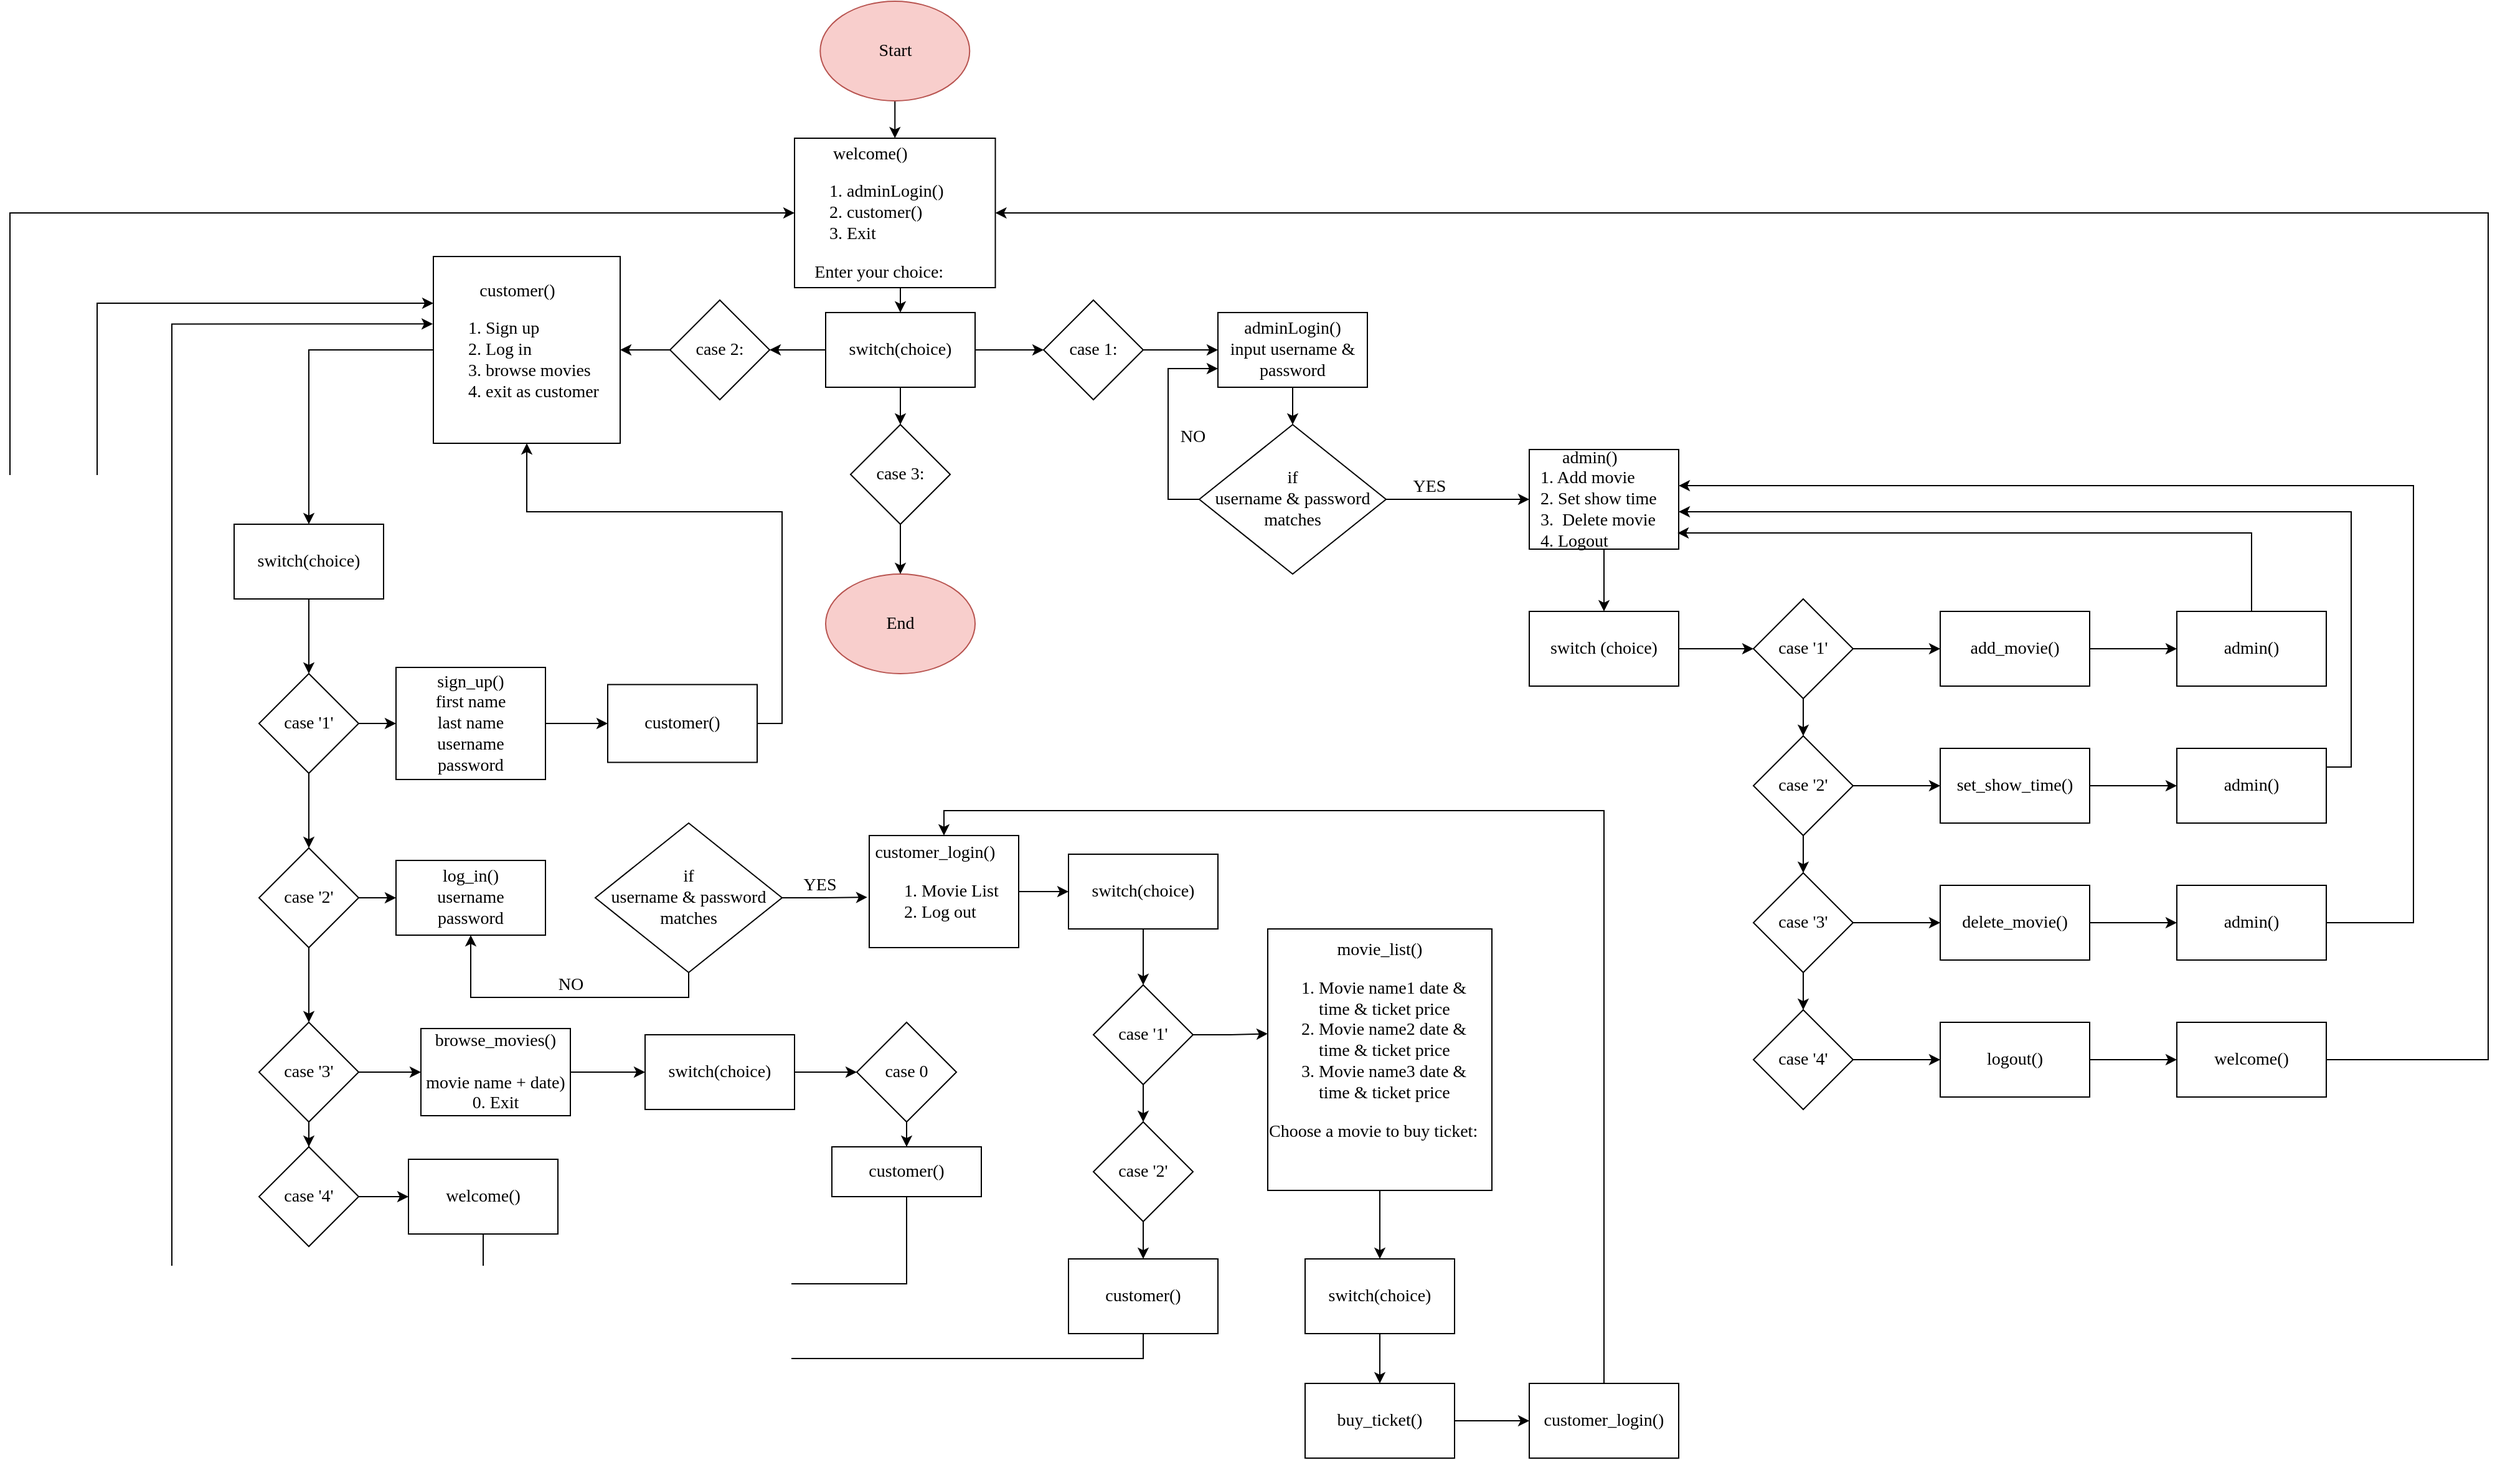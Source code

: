 <mxfile version="14.4.8" type="device"><diagram id="fLs3FlIj-cwzMcBNHuH7" name="Page-1"><mxGraphModel dx="3477" dy="1700" grid="1" gridSize="10" guides="1" tooltips="1" connect="1" arrows="1" fold="1" page="0" pageScale="1" pageWidth="827" pageHeight="1169" math="0" shadow="0"><root><mxCell id="0"/><mxCell id="1" parent="0"/><mxCell id="zRahjrd7W2Aw0C9YoVRU-10" style="edgeStyle=orthogonalEdgeStyle;rounded=0;orthogonalLoop=1;jettySize=auto;html=1;exitX=0.5;exitY=1;exitDx=0;exitDy=0;entryX=0.5;entryY=0;entryDx=0;entryDy=0;fontFamily=Times New Roman;fontSize=14;" edge="1" parent="1" source="jGe-9fr5BuF00uKWHnHq-4" target="zRahjrd7W2Aw0C9YoVRU-1"><mxGeometry relative="1" as="geometry"/></mxCell><mxCell id="jGe-9fr5BuF00uKWHnHq-4" value="Start" style="ellipse;whiteSpace=wrap;html=1;fillColor=#f8cecc;strokeColor=#b85450;fontFamily=Times New Roman;fontSize=14;" parent="1" vertex="1"><mxGeometry x="-649.37" y="-580" width="120" height="80" as="geometry"/></mxCell><mxCell id="zRahjrd7W2Aw0C9YoVRU-13" style="edgeStyle=orthogonalEdgeStyle;rounded=0;orthogonalLoop=1;jettySize=auto;html=1;exitX=0.5;exitY=1;exitDx=0;exitDy=0;entryX=0.5;entryY=0;entryDx=0;entryDy=0;fontFamily=Times New Roman;fontSize=14;" edge="1" parent="1" source="jGe-9fr5BuF00uKWHnHq-10" target="jGe-9fr5BuF00uKWHnHq-18"><mxGeometry relative="1" as="geometry"/></mxCell><mxCell id="jGe-9fr5BuF00uKWHnHq-10" value="&lt;font style=&quot;font-size: 14px&quot;&gt;adminLogin()&lt;br&gt;input username &amp;amp; password&lt;br&gt;&lt;/font&gt;" style="whiteSpace=wrap;html=1;fontFamily=Times New Roman;fontSize=14;" parent="1" vertex="1"><mxGeometry x="-330" y="-330" width="120" height="60" as="geometry"/></mxCell><mxCell id="zRahjrd7W2Aw0C9YoVRU-37" style="edgeStyle=orthogonalEdgeStyle;rounded=0;orthogonalLoop=1;jettySize=auto;html=1;exitX=0;exitY=0.5;exitDx=0;exitDy=0;entryX=0.5;entryY=0;entryDx=0;entryDy=0;fontFamily=Times New Roman;fontSize=14;" edge="1" parent="1" source="jGe-9fr5BuF00uKWHnHq-12" target="jGe-9fr5BuF00uKWHnHq-54"><mxGeometry relative="1" as="geometry"/></mxCell><mxCell id="jGe-9fr5BuF00uKWHnHq-12" value="&lt;div style=&quot;text-align: center&quot;&gt;&lt;span&gt;customer()&lt;/span&gt;&lt;/div&gt;&lt;div&gt;&lt;ol&gt;&lt;li&gt;&lt;span&gt;Sign up&lt;/span&gt;&lt;/li&gt;&lt;li&gt;&lt;span&gt;Log in&lt;/span&gt;&lt;/li&gt;&lt;li&gt;&lt;span&gt;browse movies&lt;/span&gt;&lt;/li&gt;&lt;li&gt;&lt;span&gt;exit as customer&lt;/span&gt;&lt;/li&gt;&lt;/ol&gt;&lt;/div&gt;" style="whiteSpace=wrap;html=1;fontFamily=Times New Roman;fontSize=14;align=left;" parent="1" vertex="1"><mxGeometry x="-960" y="-375" width="150" height="150" as="geometry"/></mxCell><mxCell id="jGe-9fr5BuF00uKWHnHq-21" value="" style="edgeStyle=orthogonalEdgeStyle;rounded=0;orthogonalLoop=1;jettySize=auto;html=1;fontFamily=Times New Roman;fontSize=14;" parent="1" source="jGe-9fr5BuF00uKWHnHq-18" target="jGe-9fr5BuF00uKWHnHq-20" edge="1"><mxGeometry relative="1" as="geometry"/></mxCell><mxCell id="zRahjrd7W2Aw0C9YoVRU-19" style="edgeStyle=orthogonalEdgeStyle;rounded=0;orthogonalLoop=1;jettySize=auto;html=1;exitX=0;exitY=0.5;exitDx=0;exitDy=0;entryX=0;entryY=0.75;entryDx=0;entryDy=0;fontFamily=Times New Roman;fontSize=14;" edge="1" parent="1" source="jGe-9fr5BuF00uKWHnHq-18" target="jGe-9fr5BuF00uKWHnHq-10"><mxGeometry relative="1" as="geometry"><Array as="points"><mxPoint x="-370" y="-180"/><mxPoint x="-370" y="-285"/></Array></mxGeometry></mxCell><mxCell id="jGe-9fr5BuF00uKWHnHq-18" value="if&lt;br style=&quot;font-size: 14px&quot;&gt;username &amp;amp; password matches" style="rhombus;whiteSpace=wrap;html=1;fontFamily=Times New Roman;fontSize=14;" parent="1" vertex="1"><mxGeometry x="-345" y="-240" width="150" height="120" as="geometry"/></mxCell><mxCell id="jGe-9fr5BuF00uKWHnHq-25" value="" style="edgeStyle=orthogonalEdgeStyle;rounded=0;orthogonalLoop=1;jettySize=auto;html=1;fontFamily=Times New Roman;fontSize=14;" parent="1" source="jGe-9fr5BuF00uKWHnHq-20" target="jGe-9fr5BuF00uKWHnHq-24" edge="1"><mxGeometry relative="1" as="geometry"/></mxCell><mxCell id="jGe-9fr5BuF00uKWHnHq-20" value="&amp;nbsp; &amp;nbsp; &amp;nbsp; &amp;nbsp;admin()&lt;br&gt;&amp;nbsp; 1. Add movie&lt;br style=&quot;font-size: 14px&quot;&gt;&amp;nbsp; 2. Set show time&lt;br style=&quot;font-size: 14px&quot;&gt;&amp;nbsp; 3.&amp;nbsp; Delete movie&lt;br style=&quot;font-size: 14px&quot;&gt;&amp;nbsp; 4. Logout" style="whiteSpace=wrap;html=1;fontFamily=Times New Roman;fontSize=14;align=left;" parent="1" vertex="1"><mxGeometry x="-80" y="-220" width="120" height="80" as="geometry"/></mxCell><mxCell id="zRahjrd7W2Aw0C9YoVRU-21" style="edgeStyle=orthogonalEdgeStyle;rounded=0;orthogonalLoop=1;jettySize=auto;html=1;exitX=1;exitY=0.5;exitDx=0;exitDy=0;entryX=0;entryY=0.5;entryDx=0;entryDy=0;fontFamily=Times New Roman;fontSize=14;" edge="1" parent="1" source="jGe-9fr5BuF00uKWHnHq-24" target="jGe-9fr5BuF00uKWHnHq-28"><mxGeometry relative="1" as="geometry"/></mxCell><mxCell id="jGe-9fr5BuF00uKWHnHq-24" value="switch (choice)" style="whiteSpace=wrap;html=1;fontFamily=Times New Roman;fontSize=14;" parent="1" vertex="1"><mxGeometry x="-80" y="-90" width="120" height="60" as="geometry"/></mxCell><mxCell id="jGe-9fr5BuF00uKWHnHq-31" value="" style="edgeStyle=orthogonalEdgeStyle;rounded=0;orthogonalLoop=1;jettySize=auto;html=1;fontFamily=Times New Roman;fontSize=14;" parent="1" source="jGe-9fr5BuF00uKWHnHq-28" target="jGe-9fr5BuF00uKWHnHq-30" edge="1"><mxGeometry relative="1" as="geometry"/></mxCell><mxCell id="jGe-9fr5BuF00uKWHnHq-37" value="" style="edgeStyle=orthogonalEdgeStyle;rounded=0;orthogonalLoop=1;jettySize=auto;html=1;fontFamily=Times New Roman;fontSize=14;" parent="1" source="jGe-9fr5BuF00uKWHnHq-28" target="jGe-9fr5BuF00uKWHnHq-36" edge="1"><mxGeometry relative="1" as="geometry"/></mxCell><mxCell id="jGe-9fr5BuF00uKWHnHq-28" value="case '1'" style="rhombus;whiteSpace=wrap;html=1;fontFamily=Times New Roman;fontSize=14;" parent="1" vertex="1"><mxGeometry x="100" y="-100" width="80" height="80" as="geometry"/></mxCell><mxCell id="jGe-9fr5BuF00uKWHnHq-33" value="" style="edgeStyle=orthogonalEdgeStyle;rounded=0;orthogonalLoop=1;jettySize=auto;html=1;fontFamily=Times New Roman;fontSize=14;" parent="1" source="jGe-9fr5BuF00uKWHnHq-30" target="jGe-9fr5BuF00uKWHnHq-32" edge="1"><mxGeometry relative="1" as="geometry"/></mxCell><mxCell id="jGe-9fr5BuF00uKWHnHq-39" value="" style="edgeStyle=orthogonalEdgeStyle;rounded=0;orthogonalLoop=1;jettySize=auto;html=1;fontFamily=Times New Roman;fontSize=14;" parent="1" source="jGe-9fr5BuF00uKWHnHq-30" target="jGe-9fr5BuF00uKWHnHq-38" edge="1"><mxGeometry relative="1" as="geometry"/></mxCell><mxCell id="jGe-9fr5BuF00uKWHnHq-30" value="case '2'" style="rhombus;whiteSpace=wrap;html=1;fontFamily=Times New Roman;fontSize=14;" parent="1" vertex="1"><mxGeometry x="100" y="10" width="80" height="80" as="geometry"/></mxCell><mxCell id="jGe-9fr5BuF00uKWHnHq-35" value="" style="edgeStyle=orthogonalEdgeStyle;rounded=0;orthogonalLoop=1;jettySize=auto;html=1;fontFamily=Times New Roman;fontSize=14;" parent="1" source="jGe-9fr5BuF00uKWHnHq-32" target="jGe-9fr5BuF00uKWHnHq-34" edge="1"><mxGeometry relative="1" as="geometry"/></mxCell><mxCell id="jGe-9fr5BuF00uKWHnHq-41" value="" style="edgeStyle=orthogonalEdgeStyle;rounded=0;orthogonalLoop=1;jettySize=auto;html=1;fontFamily=Times New Roman;fontSize=14;" parent="1" source="jGe-9fr5BuF00uKWHnHq-32" target="jGe-9fr5BuF00uKWHnHq-40" edge="1"><mxGeometry relative="1" as="geometry"/></mxCell><mxCell id="jGe-9fr5BuF00uKWHnHq-32" value="case '3'" style="rhombus;whiteSpace=wrap;html=1;fontFamily=Times New Roman;fontSize=14;" parent="1" vertex="1"><mxGeometry x="100" y="120" width="80" height="80" as="geometry"/></mxCell><mxCell id="jGe-9fr5BuF00uKWHnHq-43" value="" style="edgeStyle=orthogonalEdgeStyle;rounded=0;orthogonalLoop=1;jettySize=auto;html=1;fontFamily=Times New Roman;fontSize=14;" parent="1" source="jGe-9fr5BuF00uKWHnHq-34" target="jGe-9fr5BuF00uKWHnHq-42" edge="1"><mxGeometry relative="1" as="geometry"/></mxCell><mxCell id="jGe-9fr5BuF00uKWHnHq-34" value="case '4'" style="rhombus;whiteSpace=wrap;html=1;fontFamily=Times New Roman;fontSize=14;" parent="1" vertex="1"><mxGeometry x="100" y="230" width="80" height="80" as="geometry"/></mxCell><mxCell id="zRahjrd7W2Aw0C9YoVRU-26" style="edgeStyle=orthogonalEdgeStyle;rounded=0;orthogonalLoop=1;jettySize=auto;html=1;exitX=1;exitY=0.5;exitDx=0;exitDy=0;entryX=0;entryY=0.5;entryDx=0;entryDy=0;fontFamily=Times New Roman;fontSize=14;" edge="1" parent="1" source="jGe-9fr5BuF00uKWHnHq-36" target="zRahjrd7W2Aw0C9YoVRU-22"><mxGeometry relative="1" as="geometry"/></mxCell><mxCell id="jGe-9fr5BuF00uKWHnHq-36" value="add_movie()" style="whiteSpace=wrap;html=1;fontFamily=Times New Roman;fontSize=14;" parent="1" vertex="1"><mxGeometry x="250" y="-90" width="120" height="60" as="geometry"/></mxCell><mxCell id="zRahjrd7W2Aw0C9YoVRU-27" style="edgeStyle=orthogonalEdgeStyle;rounded=0;orthogonalLoop=1;jettySize=auto;html=1;exitX=1;exitY=0.5;exitDx=0;exitDy=0;entryX=0;entryY=0.5;entryDx=0;entryDy=0;fontFamily=Times New Roman;fontSize=14;" edge="1" parent="1" source="jGe-9fr5BuF00uKWHnHq-38" target="zRahjrd7W2Aw0C9YoVRU-23"><mxGeometry relative="1" as="geometry"/></mxCell><mxCell id="jGe-9fr5BuF00uKWHnHq-38" value="set_show_time()" style="whiteSpace=wrap;html=1;fontFamily=Times New Roman;fontSize=14;" parent="1" vertex="1"><mxGeometry x="250" y="20" width="120" height="60" as="geometry"/></mxCell><mxCell id="zRahjrd7W2Aw0C9YoVRU-28" style="edgeStyle=orthogonalEdgeStyle;rounded=0;orthogonalLoop=1;jettySize=auto;html=1;exitX=1;exitY=0.5;exitDx=0;exitDy=0;entryX=0;entryY=0.5;entryDx=0;entryDy=0;fontFamily=Times New Roman;fontSize=14;" edge="1" parent="1" source="jGe-9fr5BuF00uKWHnHq-40" target="zRahjrd7W2Aw0C9YoVRU-24"><mxGeometry relative="1" as="geometry"/></mxCell><mxCell id="jGe-9fr5BuF00uKWHnHq-40" value="delete_movie()" style="whiteSpace=wrap;html=1;fontFamily=Times New Roman;fontSize=14;" parent="1" vertex="1"><mxGeometry x="250" y="130" width="120" height="60" as="geometry"/></mxCell><mxCell id="zRahjrd7W2Aw0C9YoVRU-29" style="edgeStyle=orthogonalEdgeStyle;rounded=0;orthogonalLoop=1;jettySize=auto;html=1;exitX=1;exitY=0.5;exitDx=0;exitDy=0;entryX=0;entryY=0.5;entryDx=0;entryDy=0;fontFamily=Times New Roman;fontSize=14;" edge="1" parent="1" source="jGe-9fr5BuF00uKWHnHq-42" target="zRahjrd7W2Aw0C9YoVRU-25"><mxGeometry relative="1" as="geometry"/></mxCell><mxCell id="jGe-9fr5BuF00uKWHnHq-42" value="logout()" style="whiteSpace=wrap;html=1;fontFamily=Times New Roman;fontSize=14;" parent="1" vertex="1"><mxGeometry x="250" y="240" width="120" height="60" as="geometry"/></mxCell><mxCell id="jGe-9fr5BuF00uKWHnHq-57" value="" style="edgeStyle=orthogonalEdgeStyle;rounded=0;orthogonalLoop=1;jettySize=auto;html=1;fontFamily=Times New Roman;fontSize=14;" parent="1" source="jGe-9fr5BuF00uKWHnHq-54" target="jGe-9fr5BuF00uKWHnHq-56" edge="1"><mxGeometry relative="1" as="geometry"/></mxCell><mxCell id="jGe-9fr5BuF00uKWHnHq-54" value="switch(choice)" style="whiteSpace=wrap;html=1;align=center;fontFamily=Times New Roman;fontSize=14;" parent="1" vertex="1"><mxGeometry x="-1120" y="-160" width="120" height="60" as="geometry"/></mxCell><mxCell id="jGe-9fr5BuF00uKWHnHq-59" value="" style="edgeStyle=orthogonalEdgeStyle;rounded=0;orthogonalLoop=1;jettySize=auto;html=1;fontFamily=Times New Roman;fontSize=14;" parent="1" source="jGe-9fr5BuF00uKWHnHq-56" target="jGe-9fr5BuF00uKWHnHq-58" edge="1"><mxGeometry relative="1" as="geometry"/></mxCell><mxCell id="jGe-9fr5BuF00uKWHnHq-71" value="" style="edgeStyle=orthogonalEdgeStyle;rounded=0;orthogonalLoop=1;jettySize=auto;html=1;fontFamily=Times New Roman;fontSize=14;" parent="1" source="jGe-9fr5BuF00uKWHnHq-56" target="jGe-9fr5BuF00uKWHnHq-70" edge="1"><mxGeometry relative="1" as="geometry"/></mxCell><mxCell id="jGe-9fr5BuF00uKWHnHq-56" value="case '1'" style="rhombus;whiteSpace=wrap;html=1;fontFamily=Times New Roman;fontSize=14;" parent="1" vertex="1"><mxGeometry x="-1100" y="-40" width="80" height="80" as="geometry"/></mxCell><mxCell id="jGe-9fr5BuF00uKWHnHq-61" value="" style="edgeStyle=orthogonalEdgeStyle;rounded=0;orthogonalLoop=1;jettySize=auto;html=1;fontFamily=Times New Roman;fontSize=14;" parent="1" source="jGe-9fr5BuF00uKWHnHq-58" target="jGe-9fr5BuF00uKWHnHq-60" edge="1"><mxGeometry relative="1" as="geometry"/></mxCell><mxCell id="jGe-9fr5BuF00uKWHnHq-73" value="" style="edgeStyle=orthogonalEdgeStyle;rounded=0;orthogonalLoop=1;jettySize=auto;html=1;fontFamily=Times New Roman;fontSize=14;" parent="1" source="jGe-9fr5BuF00uKWHnHq-58" target="jGe-9fr5BuF00uKWHnHq-72" edge="1"><mxGeometry relative="1" as="geometry"/></mxCell><mxCell id="jGe-9fr5BuF00uKWHnHq-58" value="case '2'" style="rhombus;whiteSpace=wrap;html=1;fontFamily=Times New Roman;fontSize=14;" parent="1" vertex="1"><mxGeometry x="-1100" y="100" width="80" height="80" as="geometry"/></mxCell><mxCell id="jGe-9fr5BuF00uKWHnHq-77" value="" style="edgeStyle=orthogonalEdgeStyle;rounded=0;orthogonalLoop=1;jettySize=auto;html=1;fontFamily=Times New Roman;fontSize=14;" parent="1" source="jGe-9fr5BuF00uKWHnHq-60" target="jGe-9fr5BuF00uKWHnHq-76" edge="1"><mxGeometry relative="1" as="geometry"/></mxCell><mxCell id="jGe-9fr5BuF00uKWHnHq-134" value="" style="edgeStyle=orthogonalEdgeStyle;rounded=0;orthogonalLoop=1;jettySize=auto;html=1;fontFamily=Times New Roman;fontSize=14;" parent="1" source="jGe-9fr5BuF00uKWHnHq-60" target="jGe-9fr5BuF00uKWHnHq-133" edge="1"><mxGeometry relative="1" as="geometry"/></mxCell><mxCell id="jGe-9fr5BuF00uKWHnHq-60" value="case '3'" style="rhombus;whiteSpace=wrap;html=1;fontFamily=Times New Roman;fontSize=14;" parent="1" vertex="1"><mxGeometry x="-1100" y="240" width="80" height="80" as="geometry"/></mxCell><mxCell id="jGe-9fr5BuF00uKWHnHq-89" value="" style="edgeStyle=orthogonalEdgeStyle;rounded=0;orthogonalLoop=1;jettySize=auto;html=1;fontFamily=Times New Roman;fontSize=14;" parent="1" source="jGe-9fr5BuF00uKWHnHq-70" target="jGe-9fr5BuF00uKWHnHq-88" edge="1"><mxGeometry relative="1" as="geometry"/></mxCell><mxCell id="jGe-9fr5BuF00uKWHnHq-70" value="sign_up()&lt;br&gt;first name&lt;br&gt;last name&lt;br&gt;username&lt;br&gt;password" style="whiteSpace=wrap;html=1;fontFamily=Times New Roman;fontSize=14;" parent="1" vertex="1"><mxGeometry x="-990" y="-45" width="120" height="90" as="geometry"/></mxCell><mxCell id="jGe-9fr5BuF00uKWHnHq-72" value="log_in()&lt;br&gt;username&lt;br&gt;password" style="whiteSpace=wrap;html=1;fontFamily=Times New Roman;fontSize=14;" parent="1" vertex="1"><mxGeometry x="-990" y="110" width="120" height="60" as="geometry"/></mxCell><mxCell id="jGe-9fr5BuF00uKWHnHq-93" value="" style="edgeStyle=orthogonalEdgeStyle;rounded=0;orthogonalLoop=1;jettySize=auto;html=1;fontFamily=Times New Roman;fontSize=14;" parent="1" source="jGe-9fr5BuF00uKWHnHq-76" target="jGe-9fr5BuF00uKWHnHq-92" edge="1"><mxGeometry relative="1" as="geometry"/></mxCell><mxCell id="jGe-9fr5BuF00uKWHnHq-76" value="browse_movies()&lt;br&gt;&lt;br&gt;movie name + date)&lt;br&gt;0. Exit" style="whiteSpace=wrap;html=1;fontFamily=Times New Roman;fontSize=14;" parent="1" vertex="1"><mxGeometry x="-970" y="245" width="120" height="70" as="geometry"/></mxCell><mxCell id="zRahjrd7W2Aw0C9YoVRU-39" style="edgeStyle=orthogonalEdgeStyle;rounded=0;orthogonalLoop=1;jettySize=auto;html=1;exitX=1;exitY=0.5;exitDx=0;exitDy=0;fontFamily=Times New Roman;fontSize=14;entryX=0.5;entryY=1;entryDx=0;entryDy=0;" edge="1" parent="1" source="jGe-9fr5BuF00uKWHnHq-88" target="jGe-9fr5BuF00uKWHnHq-12"><mxGeometry relative="1" as="geometry"><Array as="points"><mxPoint x="-680"/><mxPoint x="-680" y="-170"/><mxPoint x="-885" y="-170"/></Array></mxGeometry></mxCell><mxCell id="jGe-9fr5BuF00uKWHnHq-88" value="customer()" style="whiteSpace=wrap;html=1;fontFamily=Times New Roman;fontSize=14;" parent="1" vertex="1"><mxGeometry x="-820" y="-31.25" width="120" height="62.5" as="geometry"/></mxCell><mxCell id="zRahjrd7W2Aw0C9YoVRU-66" style="edgeStyle=orthogonalEdgeStyle;rounded=0;orthogonalLoop=1;jettySize=auto;html=1;exitX=1;exitY=0.5;exitDx=0;exitDy=0;entryX=0;entryY=0.5;entryDx=0;entryDy=0;fontFamily=Times New Roman;fontSize=14;" edge="1" parent="1" source="jGe-9fr5BuF00uKWHnHq-92" target="zRahjrd7W2Aw0C9YoVRU-65"><mxGeometry relative="1" as="geometry"/></mxCell><mxCell id="jGe-9fr5BuF00uKWHnHq-92" value="switch(choice)" style="whiteSpace=wrap;html=1;fontFamily=Times New Roman;fontSize=14;" parent="1" vertex="1"><mxGeometry x="-790" y="250" width="120" height="60" as="geometry"/></mxCell><mxCell id="jGe-9fr5BuF00uKWHnHq-107" value="" style="edgeStyle=orthogonalEdgeStyle;rounded=0;orthogonalLoop=1;jettySize=auto;html=1;fontFamily=Times New Roman;fontSize=14;" parent="1" source="jGe-9fr5BuF00uKWHnHq-104" target="jGe-9fr5BuF00uKWHnHq-106" edge="1"><mxGeometry relative="1" as="geometry"/></mxCell><mxCell id="jGe-9fr5BuF00uKWHnHq-104" value="switch(choice)" style="rounded=0;whiteSpace=wrap;html=1;fontFamily=Times New Roman;fontSize=14;" parent="1" vertex="1"><mxGeometry x="-450" y="105" width="120" height="60" as="geometry"/></mxCell><mxCell id="jGe-9fr5BuF00uKWHnHq-109" value="" style="edgeStyle=orthogonalEdgeStyle;rounded=0;orthogonalLoop=1;jettySize=auto;html=1;fontFamily=Times New Roman;fontSize=14;" parent="1" source="jGe-9fr5BuF00uKWHnHq-106" target="jGe-9fr5BuF00uKWHnHq-108" edge="1"><mxGeometry relative="1" as="geometry"/></mxCell><mxCell id="zRahjrd7W2Aw0C9YoVRU-53" style="edgeStyle=orthogonalEdgeStyle;rounded=0;orthogonalLoop=1;jettySize=auto;html=1;exitX=1;exitY=0.5;exitDx=0;exitDy=0;entryX=0;entryY=0.401;entryDx=0;entryDy=0;entryPerimeter=0;fontFamily=Times New Roman;fontSize=14;" edge="1" parent="1" source="jGe-9fr5BuF00uKWHnHq-106" target="jGe-9fr5BuF00uKWHnHq-114"><mxGeometry relative="1" as="geometry"/></mxCell><mxCell id="jGe-9fr5BuF00uKWHnHq-106" value="case '1'" style="rhombus;whiteSpace=wrap;html=1;rounded=0;fontFamily=Times New Roman;fontSize=14;" parent="1" vertex="1"><mxGeometry x="-430" y="210" width="80" height="80" as="geometry"/></mxCell><mxCell id="zRahjrd7W2Aw0C9YoVRU-51" style="edgeStyle=orthogonalEdgeStyle;rounded=0;orthogonalLoop=1;jettySize=auto;html=1;exitX=0.5;exitY=1;exitDx=0;exitDy=0;entryX=0.5;entryY=0;entryDx=0;entryDy=0;fontFamily=Times New Roman;fontSize=14;" edge="1" parent="1" source="jGe-9fr5BuF00uKWHnHq-108" target="zRahjrd7W2Aw0C9YoVRU-50"><mxGeometry relative="1" as="geometry"/></mxCell><mxCell id="jGe-9fr5BuF00uKWHnHq-108" value="case '2'" style="rhombus;whiteSpace=wrap;html=1;rounded=0;fontFamily=Times New Roman;fontSize=14;" parent="1" vertex="1"><mxGeometry x="-430" y="320" width="80" height="80" as="geometry"/></mxCell><mxCell id="zRahjrd7W2Aw0C9YoVRU-55" style="edgeStyle=orthogonalEdgeStyle;rounded=0;orthogonalLoop=1;jettySize=auto;html=1;exitX=0.5;exitY=1;exitDx=0;exitDy=0;entryX=0.5;entryY=0;entryDx=0;entryDy=0;fontFamily=Times New Roman;fontSize=14;" edge="1" parent="1" source="jGe-9fr5BuF00uKWHnHq-114" target="zRahjrd7W2Aw0C9YoVRU-54"><mxGeometry relative="1" as="geometry"/></mxCell><mxCell id="jGe-9fr5BuF00uKWHnHq-114" value="&lt;div&gt;movie_list()&lt;/div&gt;&lt;div&gt;&lt;div style=&quot;text-align: left&quot;&gt;&lt;ol&gt;&lt;li&gt;&lt;span&gt;Movie name1 date &amp;amp; time &amp;amp; ticket price&lt;/span&gt;&lt;/li&gt;&lt;li&gt;&lt;span&gt;Movie name2 date &amp;amp; time &amp;amp; ticket price&lt;/span&gt;&lt;/li&gt;&lt;li&gt;&lt;span&gt;Movie name3 date &amp;amp; time &amp;amp; ticket price&lt;/span&gt;&lt;/li&gt;&lt;/ol&gt;&lt;/div&gt;&lt;span&gt;&lt;div style=&quot;text-align: left&quot;&gt;&lt;span&gt;Choose a movie to buy ticket:&lt;/span&gt;&lt;/div&gt;&lt;/span&gt;&lt;/div&gt;&lt;div&gt;&lt;br&gt;&lt;/div&gt;&lt;div style=&quot;text-align: left&quot;&gt;&lt;ol&gt;&lt;/ol&gt;&lt;/div&gt;" style="whiteSpace=wrap;html=1;rounded=0;fontFamily=Times New Roman;fontSize=14;" parent="1" vertex="1"><mxGeometry x="-290" y="165" width="180" height="210" as="geometry"/></mxCell><mxCell id="zRahjrd7W2Aw0C9YoVRU-60" style="edgeStyle=orthogonalEdgeStyle;rounded=0;orthogonalLoop=1;jettySize=auto;html=1;exitX=1;exitY=0.5;exitDx=0;exitDy=0;entryX=0;entryY=0.5;entryDx=0;entryDy=0;fontFamily=Times New Roman;fontSize=14;" edge="1" parent="1" source="jGe-9fr5BuF00uKWHnHq-125" target="zRahjrd7W2Aw0C9YoVRU-59"><mxGeometry relative="1" as="geometry"/></mxCell><mxCell id="jGe-9fr5BuF00uKWHnHq-125" value="buy_ticket()" style="whiteSpace=wrap;html=1;rounded=0;fontFamily=Times New Roman;fontSize=14;" parent="1" vertex="1"><mxGeometry x="-260" y="530" width="120" height="60" as="geometry"/></mxCell><mxCell id="jGe-9fr5BuF00uKWHnHq-136" value="" style="edgeStyle=orthogonalEdgeStyle;rounded=0;orthogonalLoop=1;jettySize=auto;html=1;fontFamily=Times New Roman;fontSize=14;" parent="1" source="jGe-9fr5BuF00uKWHnHq-133" target="jGe-9fr5BuF00uKWHnHq-135" edge="1"><mxGeometry relative="1" as="geometry"/></mxCell><mxCell id="jGe-9fr5BuF00uKWHnHq-133" value="case '4'" style="rhombus;whiteSpace=wrap;html=1;fontFamily=Times New Roman;fontSize=14;" parent="1" vertex="1"><mxGeometry x="-1100" y="340" width="80" height="80" as="geometry"/></mxCell><mxCell id="zRahjrd7W2Aw0C9YoVRU-71" style="edgeStyle=orthogonalEdgeStyle;rounded=0;orthogonalLoop=1;jettySize=auto;html=1;exitX=0.5;exitY=1;exitDx=0;exitDy=0;entryX=0;entryY=0.5;entryDx=0;entryDy=0;fontFamily=Times New Roman;fontSize=14;" edge="1" parent="1" source="jGe-9fr5BuF00uKWHnHq-135" target="zRahjrd7W2Aw0C9YoVRU-1"><mxGeometry relative="1" as="geometry"><Array as="points"><mxPoint x="-920" y="550"/><mxPoint x="-1300" y="550"/><mxPoint x="-1300" y="-410"/></Array></mxGeometry></mxCell><mxCell id="jGe-9fr5BuF00uKWHnHq-135" value="welcome()" style="whiteSpace=wrap;html=1;fontFamily=Times New Roman;fontSize=14;" parent="1" vertex="1"><mxGeometry x="-980" y="350" width="120" height="60" as="geometry"/></mxCell><mxCell id="jGe-9fr5BuF00uKWHnHq-141" value="End" style="ellipse;whiteSpace=wrap;html=1;fillColor=#f8cecc;strokeColor=#b85450;fontFamily=Times New Roman;fontSize=14;" parent="1" vertex="1"><mxGeometry x="-645" y="-120" width="120" height="80" as="geometry"/></mxCell><mxCell id="zRahjrd7W2Aw0C9YoVRU-11" style="edgeStyle=orthogonalEdgeStyle;rounded=0;orthogonalLoop=1;jettySize=auto;html=1;exitX=0.5;exitY=1;exitDx=0;exitDy=0;entryX=0.5;entryY=0;entryDx=0;entryDy=0;fontFamily=Times New Roman;fontSize=14;" edge="1" parent="1" source="zRahjrd7W2Aw0C9YoVRU-1" target="zRahjrd7W2Aw0C9YoVRU-2"><mxGeometry relative="1" as="geometry"/></mxCell><mxCell id="zRahjrd7W2Aw0C9YoVRU-1" value="&lt;div style=&quot;text-align: center&quot;&gt;&lt;span&gt;welcome()&lt;/span&gt;&lt;/div&gt;&lt;ol&gt;&lt;li style=&quot;text-align: center&quot;&gt;adminLogin()&lt;/li&gt;&lt;li&gt;customer()&lt;/li&gt;&lt;li&gt;Exit&lt;/li&gt;&lt;/ol&gt;&lt;div style=&quot;text-align: center&quot;&gt;&lt;span&gt;&amp;nbsp; &amp;nbsp; Enter your choice:&lt;/span&gt;&lt;/div&gt;" style="rounded=0;whiteSpace=wrap;html=1;fontFamily=Times New Roman;fontSize=14;align=left;" vertex="1" parent="1"><mxGeometry x="-670" y="-470" width="161.25" height="120" as="geometry"/></mxCell><mxCell id="zRahjrd7W2Aw0C9YoVRU-6" style="edgeStyle=orthogonalEdgeStyle;rounded=0;orthogonalLoop=1;jettySize=auto;html=1;exitX=0;exitY=0.5;exitDx=0;exitDy=0;entryX=1;entryY=0.5;entryDx=0;entryDy=0;fontFamily=Times New Roman;fontSize=14;" edge="1" parent="1" source="zRahjrd7W2Aw0C9YoVRU-2" target="zRahjrd7W2Aw0C9YoVRU-4"><mxGeometry relative="1" as="geometry"/></mxCell><mxCell id="zRahjrd7W2Aw0C9YoVRU-7" style="edgeStyle=orthogonalEdgeStyle;rounded=0;orthogonalLoop=1;jettySize=auto;html=1;exitX=1;exitY=0.5;exitDx=0;exitDy=0;entryX=0;entryY=0.5;entryDx=0;entryDy=0;fontFamily=Times New Roman;fontSize=14;" edge="1" parent="1" source="zRahjrd7W2Aw0C9YoVRU-2" target="zRahjrd7W2Aw0C9YoVRU-3"><mxGeometry relative="1" as="geometry"/></mxCell><mxCell id="zRahjrd7W2Aw0C9YoVRU-8" style="edgeStyle=orthogonalEdgeStyle;rounded=0;orthogonalLoop=1;jettySize=auto;html=1;exitX=0.5;exitY=1;exitDx=0;exitDy=0;entryX=0.5;entryY=0;entryDx=0;entryDy=0;fontFamily=Times New Roman;fontSize=14;" edge="1" parent="1" source="zRahjrd7W2Aw0C9YoVRU-2" target="zRahjrd7W2Aw0C9YoVRU-5"><mxGeometry relative="1" as="geometry"/></mxCell><mxCell id="zRahjrd7W2Aw0C9YoVRU-2" value="switch(choice)" style="rounded=0;whiteSpace=wrap;html=1;fontFamily=Times New Roman;fontSize=14;" vertex="1" parent="1"><mxGeometry x="-645" y="-330" width="120" height="60" as="geometry"/></mxCell><mxCell id="zRahjrd7W2Aw0C9YoVRU-12" style="edgeStyle=orthogonalEdgeStyle;rounded=0;orthogonalLoop=1;jettySize=auto;html=1;exitX=1;exitY=0.5;exitDx=0;exitDy=0;fontFamily=Times New Roman;fontSize=14;" edge="1" parent="1" source="zRahjrd7W2Aw0C9YoVRU-3"><mxGeometry relative="1" as="geometry"><mxPoint x="-330" y="-300" as="targetPoint"/></mxGeometry></mxCell><mxCell id="zRahjrd7W2Aw0C9YoVRU-3" value="case 1:" style="rhombus;whiteSpace=wrap;html=1;fontFamily=Times New Roman;fontSize=14;" vertex="1" parent="1"><mxGeometry x="-470" y="-340" width="80" height="80" as="geometry"/></mxCell><mxCell id="zRahjrd7W2Aw0C9YoVRU-35" value="" style="edgeStyle=orthogonalEdgeStyle;rounded=0;orthogonalLoop=1;jettySize=auto;html=1;fontFamily=Times New Roman;fontSize=14;" edge="1" parent="1" source="zRahjrd7W2Aw0C9YoVRU-4" target="jGe-9fr5BuF00uKWHnHq-12"><mxGeometry relative="1" as="geometry"/></mxCell><mxCell id="zRahjrd7W2Aw0C9YoVRU-4" value="case 2:" style="rhombus;whiteSpace=wrap;html=1;fontFamily=Times New Roman;fontSize=14;" vertex="1" parent="1"><mxGeometry x="-770" y="-340" width="80" height="80" as="geometry"/></mxCell><mxCell id="zRahjrd7W2Aw0C9YoVRU-9" style="edgeStyle=orthogonalEdgeStyle;rounded=0;orthogonalLoop=1;jettySize=auto;html=1;exitX=0.5;exitY=1;exitDx=0;exitDy=0;fontFamily=Times New Roman;fontSize=14;" edge="1" parent="1" source="zRahjrd7W2Aw0C9YoVRU-5" target="jGe-9fr5BuF00uKWHnHq-141"><mxGeometry relative="1" as="geometry"/></mxCell><mxCell id="zRahjrd7W2Aw0C9YoVRU-5" value="case 3:" style="rhombus;whiteSpace=wrap;html=1;fontFamily=Times New Roman;fontSize=14;" vertex="1" parent="1"><mxGeometry x="-625" y="-240" width="80" height="80" as="geometry"/></mxCell><mxCell id="zRahjrd7W2Aw0C9YoVRU-16" value="YES" style="text;html=1;strokeColor=none;fillColor=none;align=center;verticalAlign=middle;whiteSpace=wrap;rounded=0;fontFamily=Times New Roman;fontSize=14;" vertex="1" parent="1"><mxGeometry x="-180" y="-200" width="40" height="20" as="geometry"/></mxCell><mxCell id="zRahjrd7W2Aw0C9YoVRU-20" value="NO" style="text;html=1;strokeColor=none;fillColor=none;align=center;verticalAlign=middle;whiteSpace=wrap;rounded=0;fontFamily=Times New Roman;fontSize=14;" vertex="1" parent="1"><mxGeometry x="-370" y="-240" width="40" height="20" as="geometry"/></mxCell><mxCell id="zRahjrd7W2Aw0C9YoVRU-30" style="edgeStyle=orthogonalEdgeStyle;rounded=0;orthogonalLoop=1;jettySize=auto;html=1;exitX=0.5;exitY=0;exitDx=0;exitDy=0;entryX=0.992;entryY=0.838;entryDx=0;entryDy=0;entryPerimeter=0;fontFamily=Times New Roman;fontSize=14;" edge="1" parent="1" source="zRahjrd7W2Aw0C9YoVRU-22" target="jGe-9fr5BuF00uKWHnHq-20"><mxGeometry relative="1" as="geometry"/></mxCell><mxCell id="zRahjrd7W2Aw0C9YoVRU-22" value="admin()" style="whiteSpace=wrap;html=1;fontFamily=Times New Roman;fontSize=14;" vertex="1" parent="1"><mxGeometry x="440" y="-90" width="120" height="60" as="geometry"/></mxCell><mxCell id="zRahjrd7W2Aw0C9YoVRU-31" style="edgeStyle=orthogonalEdgeStyle;rounded=0;orthogonalLoop=1;jettySize=auto;html=1;exitX=1;exitY=0.25;exitDx=0;exitDy=0;entryX=1;entryY=0.625;entryDx=0;entryDy=0;entryPerimeter=0;fontFamily=Times New Roman;fontSize=14;" edge="1" parent="1" source="zRahjrd7W2Aw0C9YoVRU-23" target="jGe-9fr5BuF00uKWHnHq-20"><mxGeometry relative="1" as="geometry"/></mxCell><mxCell id="zRahjrd7W2Aw0C9YoVRU-23" value="admin()" style="whiteSpace=wrap;html=1;fontFamily=Times New Roman;fontSize=14;" vertex="1" parent="1"><mxGeometry x="440" y="20" width="120" height="60" as="geometry"/></mxCell><mxCell id="zRahjrd7W2Aw0C9YoVRU-32" style="edgeStyle=orthogonalEdgeStyle;rounded=0;orthogonalLoop=1;jettySize=auto;html=1;exitX=1;exitY=0.5;exitDx=0;exitDy=0;entryX=1;entryY=0.363;entryDx=0;entryDy=0;entryPerimeter=0;fontFamily=Times New Roman;fontSize=14;" edge="1" parent="1" source="zRahjrd7W2Aw0C9YoVRU-24" target="jGe-9fr5BuF00uKWHnHq-20"><mxGeometry relative="1" as="geometry"><Array as="points"><mxPoint x="630" y="160"/><mxPoint x="630" y="-191"/></Array></mxGeometry></mxCell><mxCell id="zRahjrd7W2Aw0C9YoVRU-24" value="admin()" style="whiteSpace=wrap;html=1;fontFamily=Times New Roman;fontSize=14;" vertex="1" parent="1"><mxGeometry x="440" y="130" width="120" height="60" as="geometry"/></mxCell><mxCell id="zRahjrd7W2Aw0C9YoVRU-34" style="edgeStyle=orthogonalEdgeStyle;rounded=0;orthogonalLoop=1;jettySize=auto;html=1;exitX=1;exitY=0.5;exitDx=0;exitDy=0;fontFamily=Times New Roman;fontSize=14;entryX=1;entryY=0.5;entryDx=0;entryDy=0;" edge="1" parent="1" source="zRahjrd7W2Aw0C9YoVRU-25" target="zRahjrd7W2Aw0C9YoVRU-1"><mxGeometry relative="1" as="geometry"><mxPoint x="-509" y="-422" as="targetPoint"/><Array as="points"><mxPoint x="690" y="270"/><mxPoint x="690" y="-410"/></Array></mxGeometry></mxCell><mxCell id="zRahjrd7W2Aw0C9YoVRU-25" value="welcome()" style="whiteSpace=wrap;html=1;fontFamily=Times New Roman;fontSize=14;" vertex="1" parent="1"><mxGeometry x="440" y="240" width="120" height="60" as="geometry"/></mxCell><mxCell id="zRahjrd7W2Aw0C9YoVRU-41" style="edgeStyle=orthogonalEdgeStyle;rounded=0;orthogonalLoop=1;jettySize=auto;html=1;exitX=0.5;exitY=1;exitDx=0;exitDy=0;entryX=0.5;entryY=1;entryDx=0;entryDy=0;fontFamily=Times New Roman;fontSize=14;" edge="1" parent="1" source="zRahjrd7W2Aw0C9YoVRU-40" target="jGe-9fr5BuF00uKWHnHq-72"><mxGeometry relative="1" as="geometry"/></mxCell><mxCell id="zRahjrd7W2Aw0C9YoVRU-47" style="edgeStyle=orthogonalEdgeStyle;rounded=0;orthogonalLoop=1;jettySize=auto;html=1;exitX=1;exitY=0.5;exitDx=0;exitDy=0;entryX=-0.013;entryY=0.551;entryDx=0;entryDy=0;entryPerimeter=0;fontFamily=Times New Roman;fontSize=14;" edge="1" parent="1" source="zRahjrd7W2Aw0C9YoVRU-40" target="zRahjrd7W2Aw0C9YoVRU-43"><mxGeometry relative="1" as="geometry"/></mxCell><mxCell id="zRahjrd7W2Aw0C9YoVRU-40" value="if&lt;br&gt;username &amp;amp; password matches" style="rhombus;whiteSpace=wrap;html=1;fontFamily=Times New Roman;fontSize=14;" vertex="1" parent="1"><mxGeometry x="-830" y="80" width="150" height="120" as="geometry"/></mxCell><mxCell id="zRahjrd7W2Aw0C9YoVRU-42" value="NO" style="text;html=1;align=center;verticalAlign=middle;resizable=0;points=[];autosize=1;fontSize=14;fontFamily=Times New Roman;" vertex="1" parent="1"><mxGeometry x="-870" y="200" width="40" height="20" as="geometry"/></mxCell><mxCell id="zRahjrd7W2Aw0C9YoVRU-48" style="edgeStyle=orthogonalEdgeStyle;rounded=0;orthogonalLoop=1;jettySize=auto;html=1;exitX=1;exitY=0.5;exitDx=0;exitDy=0;entryX=0;entryY=0.5;entryDx=0;entryDy=0;fontFamily=Times New Roman;fontSize=14;" edge="1" parent="1" source="zRahjrd7W2Aw0C9YoVRU-43" target="jGe-9fr5BuF00uKWHnHq-104"><mxGeometry relative="1" as="geometry"/></mxCell><mxCell id="zRahjrd7W2Aw0C9YoVRU-43" value="&lt;div style=&quot;text-align: center&quot;&gt;&lt;span&gt;customer_login()&lt;/span&gt;&lt;/div&gt;&lt;ol&gt;&lt;li style=&quot;text-align: center&quot;&gt;Movie List&lt;/li&gt;&lt;li&gt;Log out&lt;/li&gt;&lt;/ol&gt;" style="whiteSpace=wrap;html=1;fontFamily=Times New Roman;fontSize=14;align=left;" vertex="1" parent="1"><mxGeometry x="-610" y="90" width="120" height="90" as="geometry"/></mxCell><mxCell id="zRahjrd7W2Aw0C9YoVRU-46" value="YES" style="text;html=1;align=center;verticalAlign=middle;resizable=0;points=[];autosize=1;fontSize=14;fontFamily=Times New Roman;" vertex="1" parent="1"><mxGeometry x="-670" y="120" width="40" height="20" as="geometry"/></mxCell><mxCell id="zRahjrd7W2Aw0C9YoVRU-62" style="edgeStyle=orthogonalEdgeStyle;rounded=0;orthogonalLoop=1;jettySize=auto;html=1;exitX=0.5;exitY=1;exitDx=0;exitDy=0;entryX=0;entryY=0.25;entryDx=0;entryDy=0;fontFamily=Times New Roman;fontSize=14;" edge="1" parent="1" source="zRahjrd7W2Aw0C9YoVRU-50" target="jGe-9fr5BuF00uKWHnHq-12"><mxGeometry relative="1" as="geometry"><Array as="points"><mxPoint x="-390" y="510"/><mxPoint x="-1230" y="510"/><mxPoint x="-1230" y="-337"/></Array></mxGeometry></mxCell><mxCell id="zRahjrd7W2Aw0C9YoVRU-50" value="customer()" style="whiteSpace=wrap;html=1;fontFamily=Times New Roman;fontSize=14;" vertex="1" parent="1"><mxGeometry x="-450" y="430" width="120" height="60" as="geometry"/></mxCell><mxCell id="zRahjrd7W2Aw0C9YoVRU-56" style="edgeStyle=orthogonalEdgeStyle;rounded=0;orthogonalLoop=1;jettySize=auto;html=1;exitX=0.5;exitY=1;exitDx=0;exitDy=0;entryX=0.5;entryY=0;entryDx=0;entryDy=0;fontFamily=Times New Roman;fontSize=14;" edge="1" parent="1" source="zRahjrd7W2Aw0C9YoVRU-54" target="jGe-9fr5BuF00uKWHnHq-125"><mxGeometry relative="1" as="geometry"/></mxCell><mxCell id="zRahjrd7W2Aw0C9YoVRU-54" value="switch(choice)" style="rounded=0;whiteSpace=wrap;html=1;fontFamily=Times New Roman;fontSize=14;" vertex="1" parent="1"><mxGeometry x="-260" y="430" width="120" height="60" as="geometry"/></mxCell><mxCell id="zRahjrd7W2Aw0C9YoVRU-61" style="edgeStyle=orthogonalEdgeStyle;rounded=0;orthogonalLoop=1;jettySize=auto;html=1;exitX=0.5;exitY=0;exitDx=0;exitDy=0;entryX=0.5;entryY=0;entryDx=0;entryDy=0;fontFamily=Times New Roman;fontSize=14;" edge="1" parent="1" source="zRahjrd7W2Aw0C9YoVRU-59" target="zRahjrd7W2Aw0C9YoVRU-43"><mxGeometry relative="1" as="geometry"/></mxCell><mxCell id="zRahjrd7W2Aw0C9YoVRU-59" value="customer_login()" style="whiteSpace=wrap;html=1;rounded=0;fontFamily=Times New Roman;fontSize=14;" vertex="1" parent="1"><mxGeometry x="-80" y="530" width="120" height="60" as="geometry"/></mxCell><mxCell id="zRahjrd7W2Aw0C9YoVRU-69" value="" style="edgeStyle=orthogonalEdgeStyle;rounded=0;orthogonalLoop=1;jettySize=auto;html=1;fontFamily=Times New Roman;fontSize=14;" edge="1" parent="1" source="zRahjrd7W2Aw0C9YoVRU-65" target="zRahjrd7W2Aw0C9YoVRU-68"><mxGeometry relative="1" as="geometry"/></mxCell><mxCell id="zRahjrd7W2Aw0C9YoVRU-65" value="case 0" style="rhombus;whiteSpace=wrap;html=1;rounded=0;fontFamily=Times New Roman;fontSize=14;" vertex="1" parent="1"><mxGeometry x="-620" y="240" width="80" height="80" as="geometry"/></mxCell><mxCell id="zRahjrd7W2Aw0C9YoVRU-70" style="edgeStyle=orthogonalEdgeStyle;rounded=0;orthogonalLoop=1;jettySize=auto;html=1;exitX=0.5;exitY=1;exitDx=0;exitDy=0;entryX=-0.003;entryY=0.361;entryDx=0;entryDy=0;entryPerimeter=0;fontFamily=Times New Roman;fontSize=14;" edge="1" parent="1" source="zRahjrd7W2Aw0C9YoVRU-68" target="jGe-9fr5BuF00uKWHnHq-12"><mxGeometry relative="1" as="geometry"><Array as="points"><mxPoint x="-580" y="450"/><mxPoint x="-1170" y="450"/><mxPoint x="-1170" y="-321"/></Array></mxGeometry></mxCell><mxCell id="zRahjrd7W2Aw0C9YoVRU-68" value="customer()" style="whiteSpace=wrap;html=1;rounded=0;fontFamily=Times New Roman;fontSize=14;" vertex="1" parent="1"><mxGeometry x="-640" y="340" width="120" height="40" as="geometry"/></mxCell></root></mxGraphModel></diagram></mxfile>